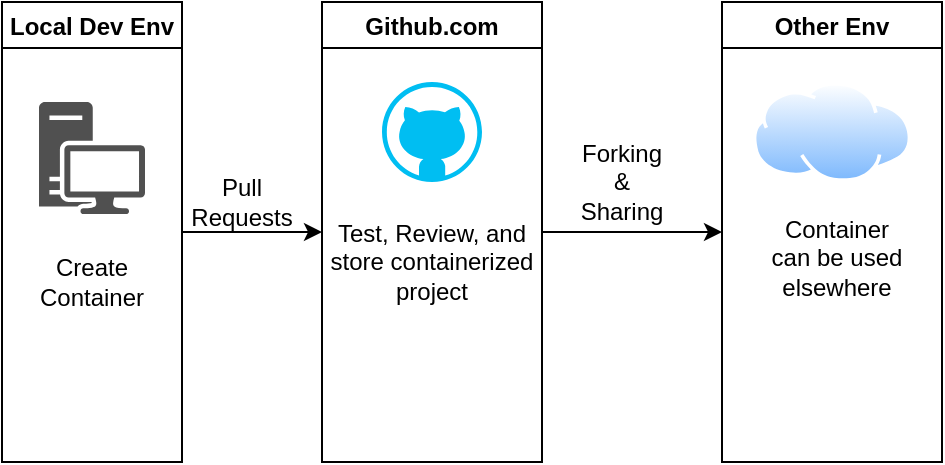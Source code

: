 <mxfile version="13.10.0" type="device"><diagram id="q2FZdaKK5-LURn3fJW71" name="Page-1"><mxGraphModel dx="750" dy="685" grid="1" gridSize="10" guides="1" tooltips="1" connect="1" arrows="1" fold="1" page="1" pageScale="1" pageWidth="850" pageHeight="1100" math="0" shadow="0"><root><mxCell id="0"/><mxCell id="1" parent="0"/><mxCell id="f2gt5KxUtbIlz2v4uoha-8" value="Local Dev Env" style="swimlane;" vertex="1" parent="1"><mxGeometry x="50" y="200" width="90" height="230" as="geometry"/></mxCell><mxCell id="f2gt5KxUtbIlz2v4uoha-3" value="" style="shape=image;html=1;verticalAlign=top;verticalLabelPosition=bottom;labelBackgroundColor=#ffffff;imageAspect=0;aspect=fixed;image=https://cdn4.iconfinder.com/data/icons/logos-and-brands/512/97_Docker_logo_logos-128.png" vertex="1" parent="f2gt5KxUtbIlz2v4uoha-8"><mxGeometry x="18.5" y="160" width="60" height="60" as="geometry"/></mxCell><mxCell id="f2gt5KxUtbIlz2v4uoha-2" value="" style="pointerEvents=1;shadow=0;dashed=0;html=1;strokeColor=none;fillColor=#505050;labelPosition=center;verticalLabelPosition=bottom;verticalAlign=top;outlineConnect=0;align=center;shape=mxgraph.office.devices.workstation;" vertex="1" parent="f2gt5KxUtbIlz2v4uoha-8"><mxGeometry x="18.5" y="50" width="53" height="56" as="geometry"/></mxCell><mxCell id="f2gt5KxUtbIlz2v4uoha-15" value="Create&lt;br&gt;Container" style="text;html=1;strokeColor=none;fillColor=none;align=center;verticalAlign=middle;whiteSpace=wrap;rounded=0;" vertex="1" parent="f2gt5KxUtbIlz2v4uoha-8"><mxGeometry x="25" y="130" width="40" height="20" as="geometry"/></mxCell><mxCell id="f2gt5KxUtbIlz2v4uoha-9" value="Github.com" style="swimlane;" vertex="1" parent="1"><mxGeometry x="210" y="200" width="110" height="230" as="geometry"/></mxCell><mxCell id="f2gt5KxUtbIlz2v4uoha-5" value="" style="shape=image;html=1;verticalAlign=top;verticalLabelPosition=bottom;labelBackgroundColor=#ffffff;imageAspect=0;aspect=fixed;image=https://cdn4.iconfinder.com/data/icons/logos-and-brands/512/97_Docker_logo_logos-128.png" vertex="1" parent="f2gt5KxUtbIlz2v4uoha-9"><mxGeometry x="25" y="160" width="60" height="60" as="geometry"/></mxCell><mxCell id="f2gt5KxUtbIlz2v4uoha-4" value="" style="verticalLabelPosition=bottom;html=1;verticalAlign=top;align=center;strokeColor=none;fillColor=#00BEF2;shape=mxgraph.azure.github_code;pointerEvents=1;" vertex="1" parent="f2gt5KxUtbIlz2v4uoha-9"><mxGeometry x="30" y="40" width="50" height="50" as="geometry"/></mxCell><mxCell id="f2gt5KxUtbIlz2v4uoha-16" value="Test, Review, and store containerized&lt;br&gt;project&lt;br&gt;" style="text;html=1;strokeColor=none;fillColor=none;align=center;verticalAlign=middle;whiteSpace=wrap;rounded=0;" vertex="1" parent="f2gt5KxUtbIlz2v4uoha-9"><mxGeometry y="120" width="110" height="20" as="geometry"/></mxCell><mxCell id="f2gt5KxUtbIlz2v4uoha-10" value="Other Env" style="swimlane;" vertex="1" parent="1"><mxGeometry x="410" y="200" width="110" height="230" as="geometry"/></mxCell><mxCell id="f2gt5KxUtbIlz2v4uoha-7" value="" style="shape=image;html=1;verticalAlign=top;verticalLabelPosition=bottom;labelBackgroundColor=#ffffff;imageAspect=0;aspect=fixed;image=https://cdn4.iconfinder.com/data/icons/logos-and-brands/512/97_Docker_logo_logos-128.png" vertex="1" parent="f2gt5KxUtbIlz2v4uoha-10"><mxGeometry x="25.0" y="160" width="60" height="60" as="geometry"/></mxCell><mxCell id="f2gt5KxUtbIlz2v4uoha-6" value="" style="aspect=fixed;perimeter=ellipsePerimeter;html=1;align=center;shadow=0;dashed=0;spacingTop=3;image;image=img/lib/active_directory/internet_cloud.svg;" vertex="1" parent="f2gt5KxUtbIlz2v4uoha-10"><mxGeometry x="15.32" y="40" width="79.36" height="50" as="geometry"/></mxCell><mxCell id="f2gt5KxUtbIlz2v4uoha-17" value="Container&lt;br&gt;can be used&lt;br&gt;elsewhere" style="text;html=1;strokeColor=none;fillColor=none;align=center;verticalAlign=middle;whiteSpace=wrap;rounded=0;" vertex="1" parent="f2gt5KxUtbIlz2v4uoha-10"><mxGeometry x="15.32" y="105" width="84.68" height="45" as="geometry"/></mxCell><mxCell id="f2gt5KxUtbIlz2v4uoha-13" value="" style="endArrow=classic;html=1;exitX=1;exitY=0.5;exitDx=0;exitDy=0;entryX=0;entryY=0.5;entryDx=0;entryDy=0;" edge="1" parent="1" source="f2gt5KxUtbIlz2v4uoha-8" target="f2gt5KxUtbIlz2v4uoha-9"><mxGeometry width="50" height="50" relative="1" as="geometry"><mxPoint x="360" y="380" as="sourcePoint"/><mxPoint x="410" y="330" as="targetPoint"/></mxGeometry></mxCell><mxCell id="f2gt5KxUtbIlz2v4uoha-14" value="" style="endArrow=classic;html=1;exitX=1;exitY=0.5;exitDx=0;exitDy=0;entryX=0;entryY=0.5;entryDx=0;entryDy=0;" edge="1" parent="1" source="f2gt5KxUtbIlz2v4uoha-9" target="f2gt5KxUtbIlz2v4uoha-10"><mxGeometry width="50" height="50" relative="1" as="geometry"><mxPoint x="360" y="380" as="sourcePoint"/><mxPoint x="410" y="330" as="targetPoint"/></mxGeometry></mxCell><mxCell id="f2gt5KxUtbIlz2v4uoha-18" value="Pull Requests" style="text;html=1;strokeColor=none;fillColor=none;align=center;verticalAlign=middle;whiteSpace=wrap;rounded=0;" vertex="1" parent="1"><mxGeometry x="150" y="290" width="40" height="20" as="geometry"/></mxCell><mxCell id="f2gt5KxUtbIlz2v4uoha-20" value="Forking &amp;amp; Sharing" style="text;html=1;strokeColor=none;fillColor=none;align=center;verticalAlign=middle;whiteSpace=wrap;rounded=0;" vertex="1" parent="1"><mxGeometry x="340" y="280" width="40" height="20" as="geometry"/></mxCell></root></mxGraphModel></diagram></mxfile>